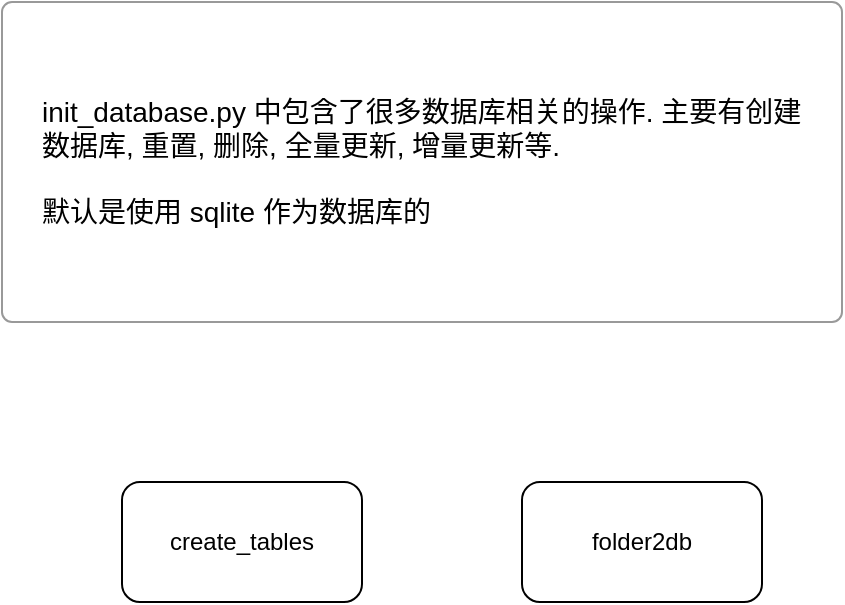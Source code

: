 <mxfile version="22.1.4" type="github">
  <diagram name="第 1 页" id="tyLjIMTKeEUc38fE4QXz">
    <mxGraphModel dx="1587" dy="1834" grid="1" gridSize="10" guides="1" tooltips="1" connect="1" arrows="1" fold="1" page="1" pageScale="1" pageWidth="827" pageHeight="1169" math="0" shadow="0">
      <root>
        <mxCell id="0" />
        <mxCell id="1" parent="0" />
        <mxCell id="-bjUIWqtexf8osAAXRmr-1" value="create_tables" style="rounded=1;whiteSpace=wrap;html=1;" vertex="1" parent="1">
          <mxGeometry x="120" y="190" width="120" height="60" as="geometry" />
        </mxCell>
        <mxCell id="-bjUIWqtexf8osAAXRmr-2" value="&lt;font color=&quot;#000000&quot;&gt;init_database.py 中包含了很多数据库相关的操作. 主要有创建数据库, 重置, 删除, 全量更新, 增量更新等.&lt;br&gt;&lt;br&gt;默认是使用 sqlite 作为数据库的&lt;br&gt;&lt;/font&gt;" style="html=1;shadow=0;dashed=0;shape=mxgraph.bootstrap.rrect;rSize=5;strokeColor=#999999;strokeWidth=1;fillColor=#FFFFFF;fontColor=#6C767D;whiteSpace=wrap;align=left;verticalAlign=middle;spacingLeft=10;fontSize=14;spacing=10;" vertex="1" parent="1">
          <mxGeometry x="60" y="-50" width="420" height="160" as="geometry" />
        </mxCell>
        <mxCell id="-bjUIWqtexf8osAAXRmr-3" value="folder2db" style="rounded=1;whiteSpace=wrap;html=1;" vertex="1" parent="1">
          <mxGeometry x="320" y="190" width="120" height="60" as="geometry" />
        </mxCell>
      </root>
    </mxGraphModel>
  </diagram>
</mxfile>
